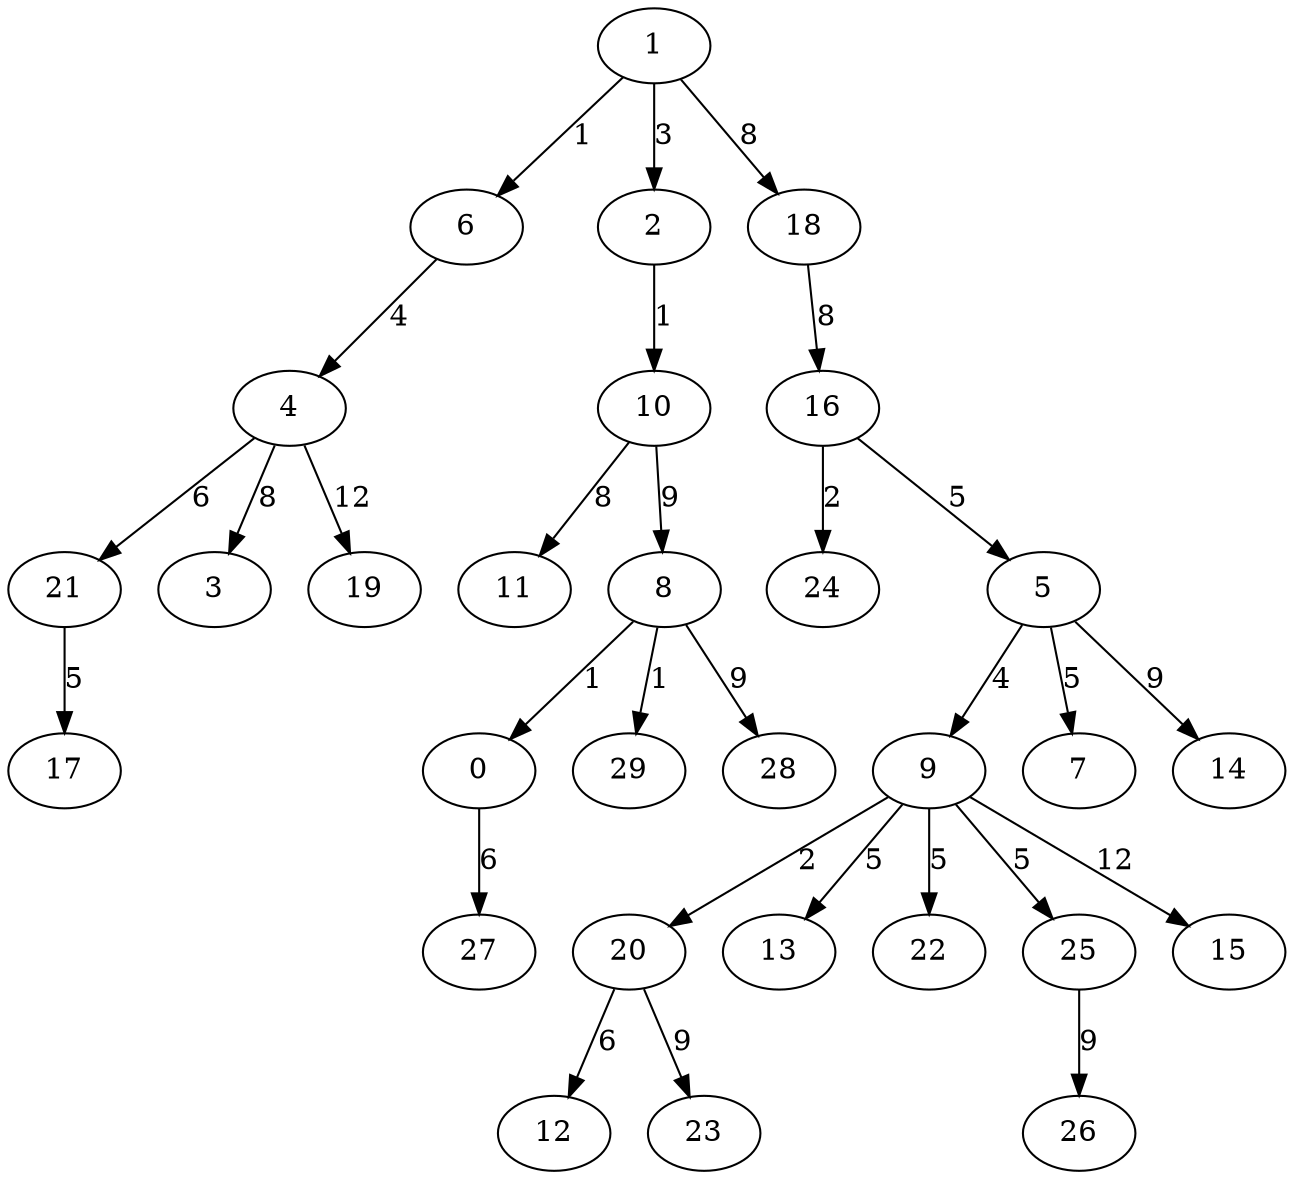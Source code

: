 digraph G {
	1 -> 6 [label="1"];
	1 -> 2 [label="3"];
	2 -> 10 [label="1"];
	6 -> 4 [label="4"];
	4 -> 21 [label="6"];
	21 -> 17 [label="5"];
	1 -> 18 [label="8"];
	4 -> 3 [label="8"];
	10 -> 11 [label="8"];
	18 -> 16 [label="8"];
	16 -> 24 [label="2"];
	16 -> 5 [label="5"];
	5 -> 9 [label="4"];
	9 -> 20 [label="2"];
	5 -> 7 [label="5"];
	9 -> 13 [label="5"];
	9 -> 22 [label="5"];
	9 -> 25 [label="5"];
	20 -> 12 [label="6"];
	5 -> 14 [label="9"];
	10 -> 8 [label="9"];
	8 -> 0 [label="1"];
	8 -> 29 [label="1"];
	0 -> 27 [label="6"];
	8 -> 28 [label="9"];
	20 -> 23 [label="9"];
	25 -> 26 [label="9"];
	4 -> 19 [label="12"];
	9 -> 15 [label="12"];
}